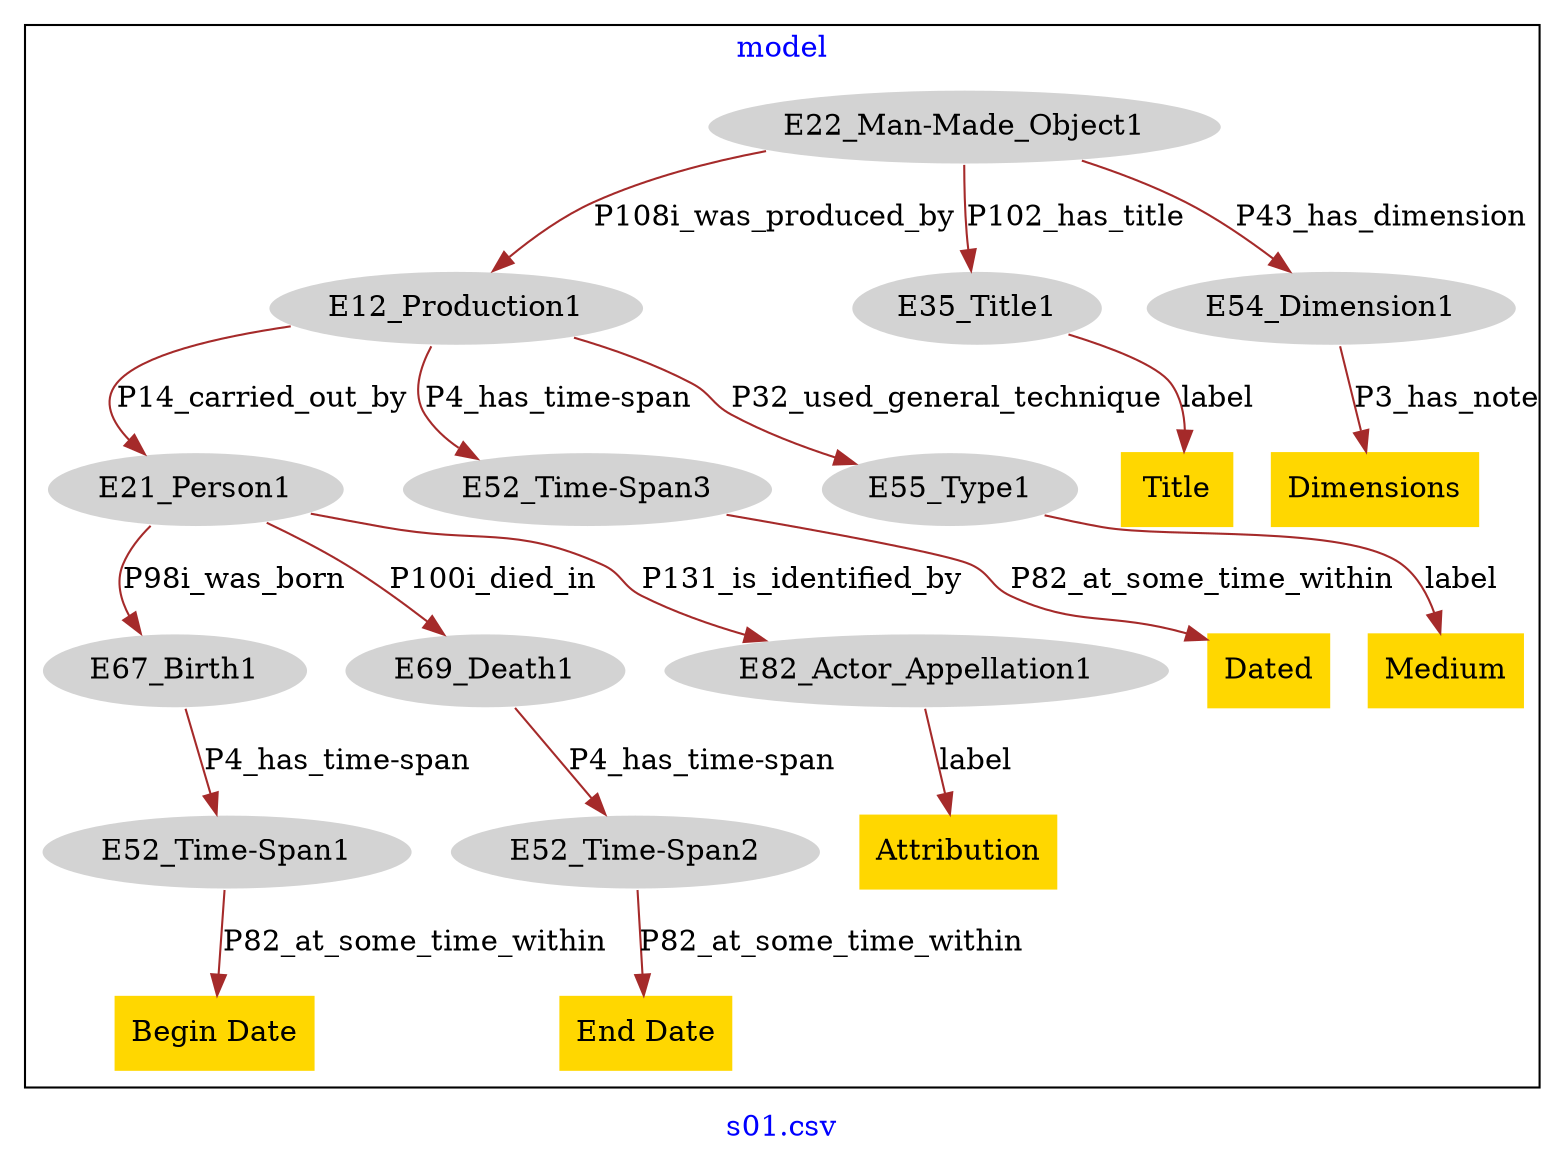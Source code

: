 digraph n0 {
fontcolor="blue"
remincross="true"
label="s01.csv"
subgraph cluster {
label="model"
n2[style="filled",color="white",fillcolor="lightgray",label="E12_Production1"];
n3[style="filled",color="white",fillcolor="lightgray",label="E21_Person1"];
n4[style="filled",color="white",fillcolor="lightgray",label="E52_Time-Span3"];
n5[style="filled",color="white",fillcolor="lightgray",label="E55_Type1"];
n6[style="filled",color="white",fillcolor="lightgray",label="E67_Birth1"];
n7[style="filled",color="white",fillcolor="lightgray",label="E69_Death1"];
n8[style="filled",color="white",fillcolor="lightgray",label="E82_Actor_Appellation1"];
n9[style="filled",color="white",fillcolor="lightgray",label="E22_Man-Made_Object1"];
n10[style="filled",color="white",fillcolor="lightgray",label="E35_Title1"];
n11[style="filled",color="white",fillcolor="lightgray",label="E54_Dimension1"];
n12[style="filled",color="white",fillcolor="lightgray",label="E52_Time-Span1"];
n13[style="filled",color="white",fillcolor="lightgray",label="E52_Time-Span2"];
n14[shape="plaintext",style="filled",fillcolor="gold",label="Begin Date"];
n15[shape="plaintext",style="filled",fillcolor="gold",label="Attribution"];
n16[shape="plaintext",style="filled",fillcolor="gold",label="End Date"];
n17[shape="plaintext",style="filled",fillcolor="gold",label="Dated"];
n18[shape="plaintext",style="filled",fillcolor="gold",label="Title"];
n19[shape="plaintext",style="filled",fillcolor="gold",label="Dimensions"];
n20[shape="plaintext",style="filled",fillcolor="gold",label="Medium"];
}
n2 -> n3[color="brown",fontcolor="black",label="P14_carried_out_by"]
n2 -> n4[color="brown",fontcolor="black",label="P4_has_time-span"]
n2 -> n5[color="brown",fontcolor="black",label="P32_used_general_technique"]
n3 -> n6[color="brown",fontcolor="black",label="P98i_was_born"]
n3 -> n7[color="brown",fontcolor="black",label="P100i_died_in"]
n3 -> n8[color="brown",fontcolor="black",label="P131_is_identified_by"]
n9 -> n2[color="brown",fontcolor="black",label="P108i_was_produced_by"]
n9 -> n10[color="brown",fontcolor="black",label="P102_has_title"]
n9 -> n11[color="brown",fontcolor="black",label="P43_has_dimension"]
n6 -> n12[color="brown",fontcolor="black",label="P4_has_time-span"]
n7 -> n13[color="brown",fontcolor="black",label="P4_has_time-span"]
n12 -> n14[color="brown",fontcolor="black",label="P82_at_some_time_within"]
n8 -> n15[color="brown",fontcolor="black",label="label"]
n13 -> n16[color="brown",fontcolor="black",label="P82_at_some_time_within"]
n4 -> n17[color="brown",fontcolor="black",label="P82_at_some_time_within"]
n10 -> n18[color="brown",fontcolor="black",label="label"]
n11 -> n19[color="brown",fontcolor="black",label="P3_has_note"]
n5 -> n20[color="brown",fontcolor="black",label="label"]
}
